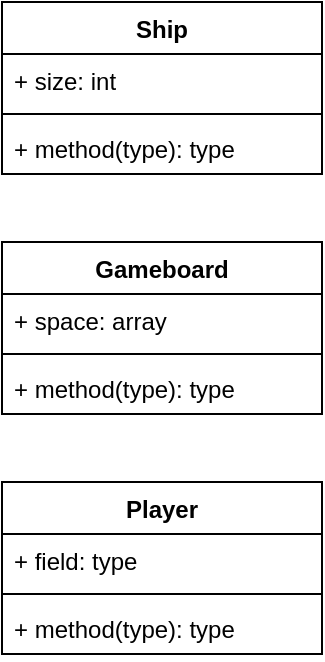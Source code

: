 <mxfile version="13.4.5" type="device"><diagram id="l58kPNffj4hz-H2oMDH5" name="Page-1"><mxGraphModel dx="1360" dy="862" grid="1" gridSize="10" guides="1" tooltips="1" connect="1" arrows="1" fold="1" page="0" pageScale="1" pageWidth="850" pageHeight="1100" math="0" shadow="0"><root><mxCell id="0"/><mxCell id="1" parent="0"/><mxCell id="eE_XCiLY6dSKxbJ_sm9t-5" value="Ship" style="swimlane;fontStyle=1;align=center;verticalAlign=top;childLayout=stackLayout;horizontal=1;startSize=26;horizontalStack=0;resizeParent=1;resizeParentMax=0;resizeLast=0;collapsible=1;marginBottom=0;" vertex="1" parent="1"><mxGeometry width="160" height="86" as="geometry"/></mxCell><mxCell id="eE_XCiLY6dSKxbJ_sm9t-6" value="+ size: int" style="text;strokeColor=none;fillColor=none;align=left;verticalAlign=top;spacingLeft=4;spacingRight=4;overflow=hidden;rotatable=0;points=[[0,0.5],[1,0.5]];portConstraint=eastwest;" vertex="1" parent="eE_XCiLY6dSKxbJ_sm9t-5"><mxGeometry y="26" width="160" height="26" as="geometry"/></mxCell><mxCell id="eE_XCiLY6dSKxbJ_sm9t-7" value="" style="line;strokeWidth=1;fillColor=none;align=left;verticalAlign=middle;spacingTop=-1;spacingLeft=3;spacingRight=3;rotatable=0;labelPosition=right;points=[];portConstraint=eastwest;" vertex="1" parent="eE_XCiLY6dSKxbJ_sm9t-5"><mxGeometry y="52" width="160" height="8" as="geometry"/></mxCell><mxCell id="eE_XCiLY6dSKxbJ_sm9t-8" value="+ method(type): type" style="text;strokeColor=none;fillColor=none;align=left;verticalAlign=top;spacingLeft=4;spacingRight=4;overflow=hidden;rotatable=0;points=[[0,0.5],[1,0.5]];portConstraint=eastwest;" vertex="1" parent="eE_XCiLY6dSKxbJ_sm9t-5"><mxGeometry y="60" width="160" height="26" as="geometry"/></mxCell><mxCell id="eE_XCiLY6dSKxbJ_sm9t-9" value="Gameboard" style="swimlane;fontStyle=1;align=center;verticalAlign=top;childLayout=stackLayout;horizontal=1;startSize=26;horizontalStack=0;resizeParent=1;resizeParentMax=0;resizeLast=0;collapsible=1;marginBottom=0;" vertex="1" parent="1"><mxGeometry y="120" width="160" height="86" as="geometry"/></mxCell><mxCell id="eE_XCiLY6dSKxbJ_sm9t-10" value="+ space: array" style="text;strokeColor=none;fillColor=none;align=left;verticalAlign=top;spacingLeft=4;spacingRight=4;overflow=hidden;rotatable=0;points=[[0,0.5],[1,0.5]];portConstraint=eastwest;" vertex="1" parent="eE_XCiLY6dSKxbJ_sm9t-9"><mxGeometry y="26" width="160" height="26" as="geometry"/></mxCell><mxCell id="eE_XCiLY6dSKxbJ_sm9t-11" value="" style="line;strokeWidth=1;fillColor=none;align=left;verticalAlign=middle;spacingTop=-1;spacingLeft=3;spacingRight=3;rotatable=0;labelPosition=right;points=[];portConstraint=eastwest;" vertex="1" parent="eE_XCiLY6dSKxbJ_sm9t-9"><mxGeometry y="52" width="160" height="8" as="geometry"/></mxCell><mxCell id="eE_XCiLY6dSKxbJ_sm9t-12" value="+ method(type): type" style="text;strokeColor=none;fillColor=none;align=left;verticalAlign=top;spacingLeft=4;spacingRight=4;overflow=hidden;rotatable=0;points=[[0,0.5],[1,0.5]];portConstraint=eastwest;" vertex="1" parent="eE_XCiLY6dSKxbJ_sm9t-9"><mxGeometry y="60" width="160" height="26" as="geometry"/></mxCell><mxCell id="eE_XCiLY6dSKxbJ_sm9t-13" value="Player" style="swimlane;fontStyle=1;align=center;verticalAlign=top;childLayout=stackLayout;horizontal=1;startSize=26;horizontalStack=0;resizeParent=1;resizeParentMax=0;resizeLast=0;collapsible=1;marginBottom=0;" vertex="1" parent="1"><mxGeometry y="240" width="160" height="86" as="geometry"/></mxCell><mxCell id="eE_XCiLY6dSKxbJ_sm9t-14" value="+ field: type" style="text;strokeColor=none;fillColor=none;align=left;verticalAlign=top;spacingLeft=4;spacingRight=4;overflow=hidden;rotatable=0;points=[[0,0.5],[1,0.5]];portConstraint=eastwest;" vertex="1" parent="eE_XCiLY6dSKxbJ_sm9t-13"><mxGeometry y="26" width="160" height="26" as="geometry"/></mxCell><mxCell id="eE_XCiLY6dSKxbJ_sm9t-15" value="" style="line;strokeWidth=1;fillColor=none;align=left;verticalAlign=middle;spacingTop=-1;spacingLeft=3;spacingRight=3;rotatable=0;labelPosition=right;points=[];portConstraint=eastwest;" vertex="1" parent="eE_XCiLY6dSKxbJ_sm9t-13"><mxGeometry y="52" width="160" height="8" as="geometry"/></mxCell><mxCell id="eE_XCiLY6dSKxbJ_sm9t-16" value="+ method(type): type" style="text;strokeColor=none;fillColor=none;align=left;verticalAlign=top;spacingLeft=4;spacingRight=4;overflow=hidden;rotatable=0;points=[[0,0.5],[1,0.5]];portConstraint=eastwest;" vertex="1" parent="eE_XCiLY6dSKxbJ_sm9t-13"><mxGeometry y="60" width="160" height="26" as="geometry"/></mxCell></root></mxGraphModel></diagram></mxfile>